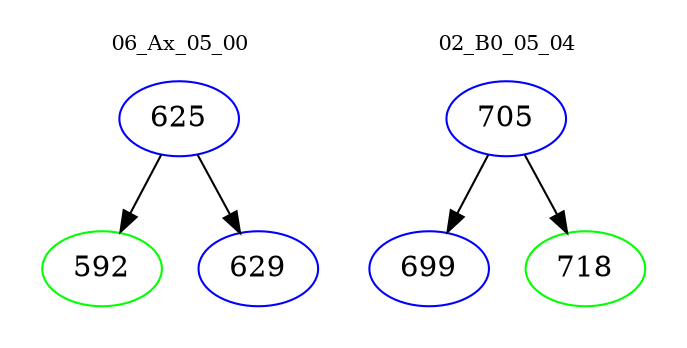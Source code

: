digraph{
subgraph cluster_0 {
color = white
label = "06_Ax_05_00";
fontsize=10;
T0_625 [label="625", color="blue"]
T0_625 -> T0_592 [color="black"]
T0_592 [label="592", color="green"]
T0_625 -> T0_629 [color="black"]
T0_629 [label="629", color="blue"]
}
subgraph cluster_1 {
color = white
label = "02_B0_05_04";
fontsize=10;
T1_705 [label="705", color="blue"]
T1_705 -> T1_699 [color="black"]
T1_699 [label="699", color="blue"]
T1_705 -> T1_718 [color="black"]
T1_718 [label="718", color="green"]
}
}

